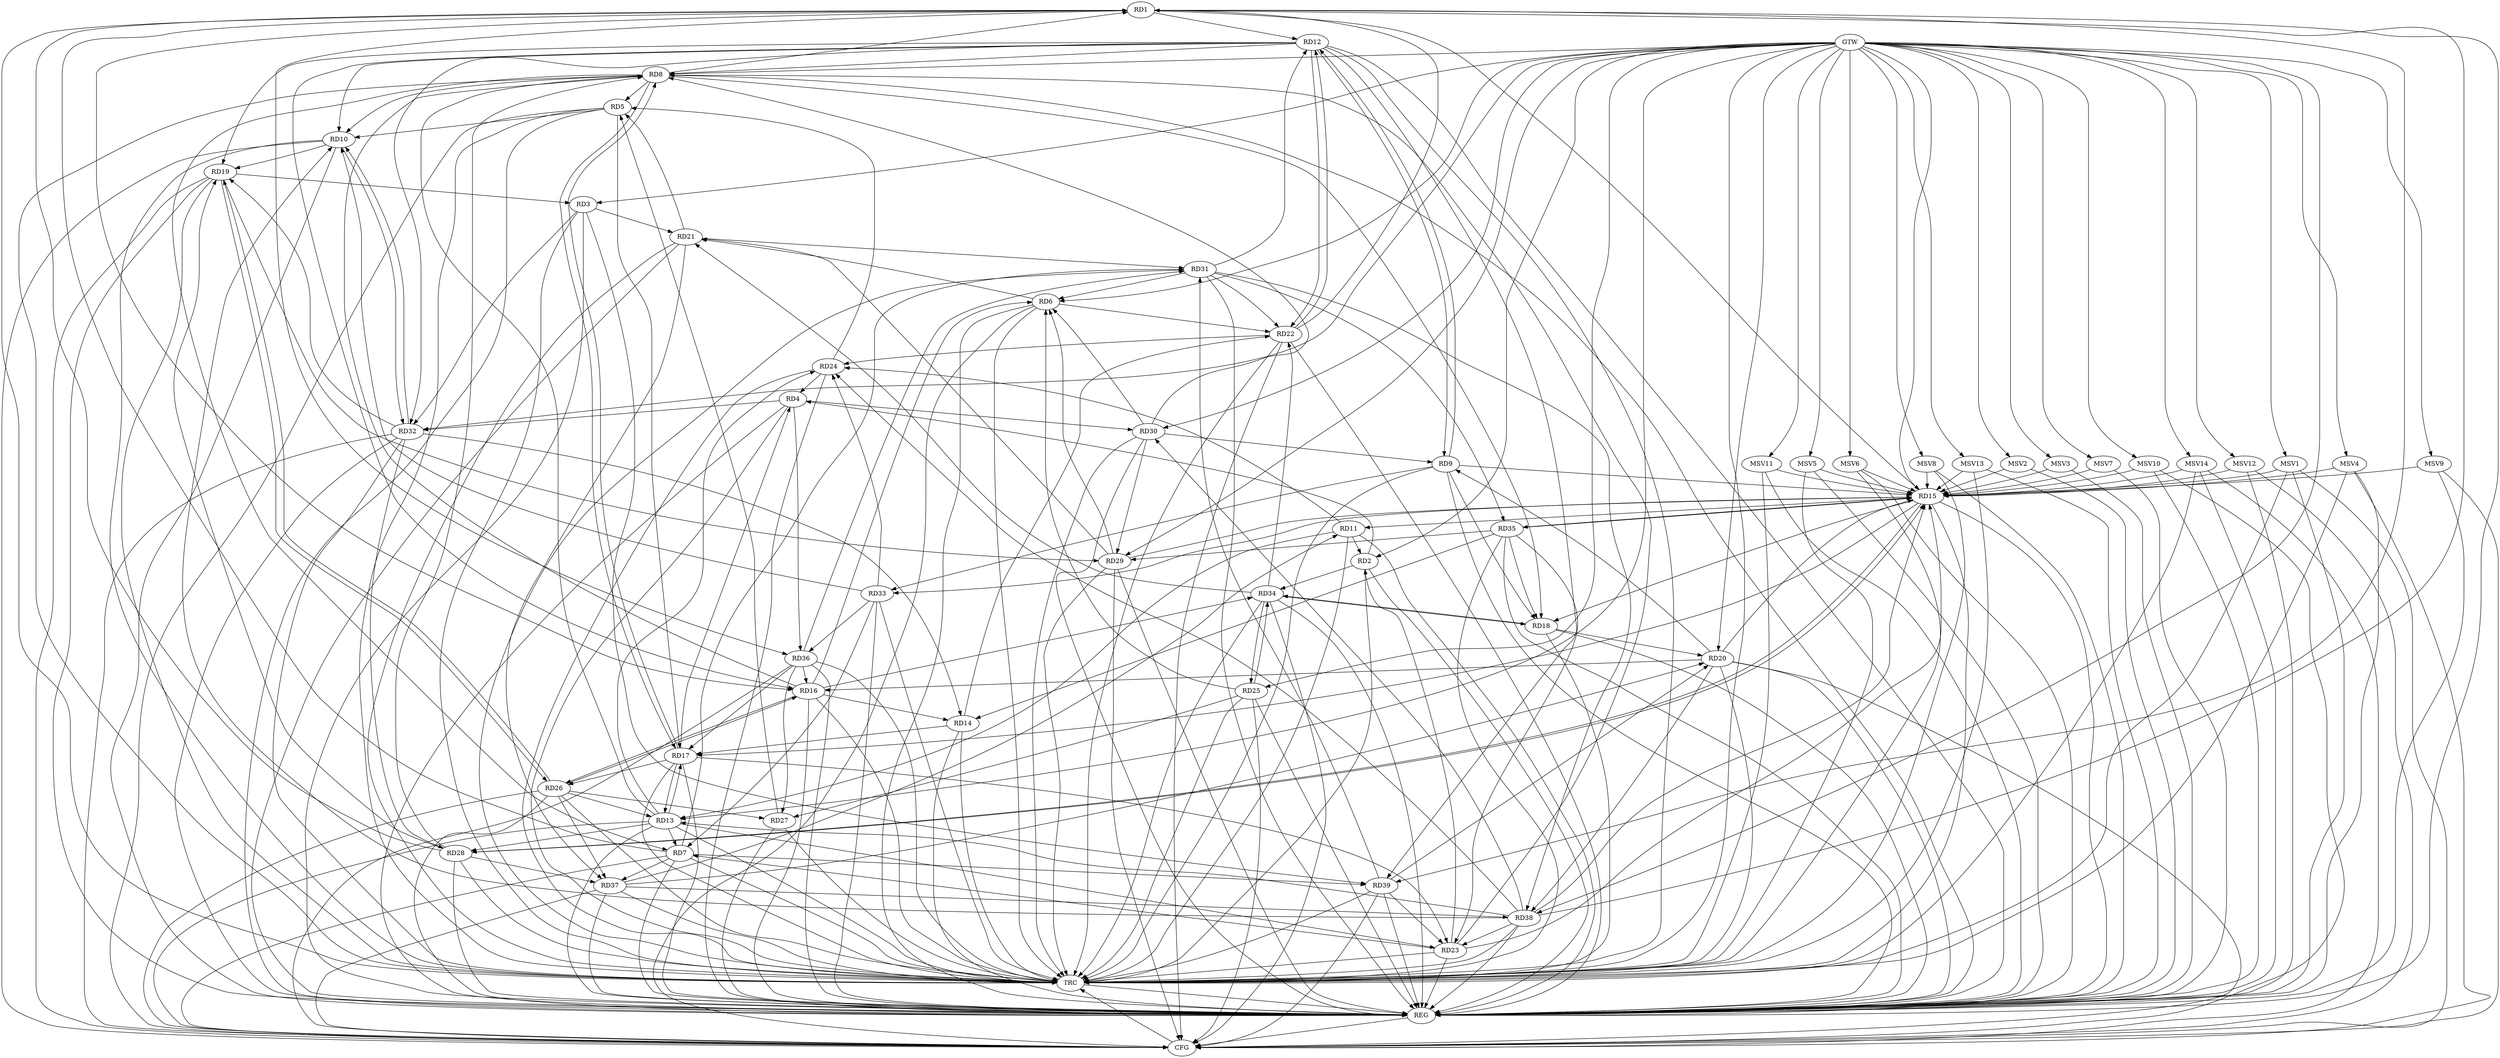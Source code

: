 strict digraph G {
  RD1 [ label="RD1" ];
  RD2 [ label="RD2" ];
  RD3 [ label="RD3" ];
  RD4 [ label="RD4" ];
  RD5 [ label="RD5" ];
  RD6 [ label="RD6" ];
  RD7 [ label="RD7" ];
  RD8 [ label="RD8" ];
  RD9 [ label="RD9" ];
  RD10 [ label="RD10" ];
  RD11 [ label="RD11" ];
  RD12 [ label="RD12" ];
  RD13 [ label="RD13" ];
  RD14 [ label="RD14" ];
  RD15 [ label="RD15" ];
  RD16 [ label="RD16" ];
  RD17 [ label="RD17" ];
  RD18 [ label="RD18" ];
  RD19 [ label="RD19" ];
  RD20 [ label="RD20" ];
  RD21 [ label="RD21" ];
  RD22 [ label="RD22" ];
  RD23 [ label="RD23" ];
  RD24 [ label="RD24" ];
  RD25 [ label="RD25" ];
  RD26 [ label="RD26" ];
  RD27 [ label="RD27" ];
  RD28 [ label="RD28" ];
  RD29 [ label="RD29" ];
  RD30 [ label="RD30" ];
  RD31 [ label="RD31" ];
  RD32 [ label="RD32" ];
  RD33 [ label="RD33" ];
  RD34 [ label="RD34" ];
  RD35 [ label="RD35" ];
  RD36 [ label="RD36" ];
  RD37 [ label="RD37" ];
  RD38 [ label="RD38" ];
  RD39 [ label="RD39" ];
  GTW [ label="GTW" ];
  REG [ label="REG" ];
  CFG [ label="CFG" ];
  TRC [ label="TRC" ];
  MSV1 [ label="MSV1" ];
  MSV2 [ label="MSV2" ];
  MSV3 [ label="MSV3" ];
  MSV4 [ label="MSV4" ];
  MSV5 [ label="MSV5" ];
  MSV6 [ label="MSV6" ];
  MSV7 [ label="MSV7" ];
  MSV8 [ label="MSV8" ];
  MSV9 [ label="MSV9" ];
  MSV10 [ label="MSV10" ];
  MSV11 [ label="MSV11" ];
  MSV12 [ label="MSV12" ];
  MSV13 [ label="MSV13" ];
  MSV14 [ label="MSV14" ];
  RD7 -> RD1;
  RD8 -> RD1;
  RD1 -> RD12;
  RD1 -> RD15;
  RD1 -> RD16;
  RD22 -> RD1;
  RD28 -> RD1;
  RD1 -> RD36;
  RD38 -> RD1;
  RD1 -> RD39;
  RD2 -> RD4;
  RD11 -> RD2;
  RD23 -> RD2;
  RD2 -> RD34;
  RD19 -> RD3;
  RD3 -> RD21;
  RD3 -> RD32;
  RD3 -> RD39;
  RD17 -> RD4;
  RD24 -> RD4;
  RD4 -> RD30;
  RD4 -> RD32;
  RD4 -> RD36;
  RD8 -> RD5;
  RD5 -> RD10;
  RD5 -> RD17;
  RD21 -> RD5;
  RD24 -> RD5;
  RD27 -> RD5;
  RD16 -> RD6;
  RD6 -> RD21;
  RD6 -> RD22;
  RD25 -> RD6;
  RD29 -> RD6;
  RD30 -> RD6;
  RD31 -> RD6;
  RD8 -> RD7;
  RD13 -> RD7;
  RD23 -> RD7;
  RD7 -> RD31;
  RD33 -> RD7;
  RD7 -> RD37;
  RD7 -> RD39;
  RD8 -> RD10;
  RD12 -> RD8;
  RD13 -> RD8;
  RD16 -> RD8;
  RD8 -> RD17;
  RD17 -> RD8;
  RD8 -> RD18;
  RD23 -> RD8;
  RD28 -> RD8;
  RD30 -> RD8;
  RD9 -> RD12;
  RD12 -> RD9;
  RD9 -> RD15;
  RD9 -> RD18;
  RD20 -> RD9;
  RD30 -> RD9;
  RD9 -> RD33;
  RD12 -> RD10;
  RD10 -> RD19;
  RD10 -> RD32;
  RD32 -> RD10;
  RD33 -> RD10;
  RD38 -> RD10;
  RD11 -> RD13;
  RD15 -> RD11;
  RD11 -> RD24;
  RD37 -> RD11;
  RD12 -> RD16;
  RD12 -> RD19;
  RD12 -> RD22;
  RD22 -> RD12;
  RD31 -> RD12;
  RD12 -> RD32;
  RD12 -> RD39;
  RD13 -> RD17;
  RD17 -> RD13;
  RD13 -> RD23;
  RD13 -> RD24;
  RD26 -> RD13;
  RD13 -> RD28;
  RD38 -> RD13;
  RD16 -> RD14;
  RD14 -> RD17;
  RD14 -> RD22;
  RD32 -> RD14;
  RD35 -> RD14;
  RD15 -> RD17;
  RD15 -> RD18;
  RD20 -> RD15;
  RD23 -> RD15;
  RD15 -> RD28;
  RD28 -> RD15;
  RD29 -> RD15;
  RD15 -> RD33;
  RD15 -> RD35;
  RD35 -> RD15;
  RD38 -> RD15;
  RD20 -> RD16;
  RD16 -> RD26;
  RD26 -> RD16;
  RD16 -> RD34;
  RD36 -> RD16;
  RD17 -> RD23;
  RD17 -> RD26;
  RD36 -> RD17;
  RD18 -> RD20;
  RD18 -> RD34;
  RD34 -> RD18;
  RD35 -> RD18;
  RD19 -> RD26;
  RD26 -> RD19;
  RD28 -> RD19;
  RD19 -> RD29;
  RD32 -> RD19;
  RD37 -> RD20;
  RD20 -> RD38;
  RD39 -> RD20;
  RD29 -> RD21;
  RD21 -> RD31;
  RD34 -> RD21;
  RD21 -> RD37;
  RD22 -> RD24;
  RD31 -> RD22;
  RD34 -> RD22;
  RD35 -> RD23;
  RD38 -> RD23;
  RD39 -> RD23;
  RD33 -> RD24;
  RD38 -> RD24;
  RD25 -> RD27;
  RD25 -> RD34;
  RD34 -> RD25;
  RD26 -> RD27;
  RD26 -> RD37;
  RD36 -> RD27;
  RD32 -> RD28;
  RD28 -> RD37;
  RD30 -> RD29;
  RD35 -> RD29;
  RD38 -> RD30;
  RD31 -> RD35;
  RD36 -> RD31;
  RD31 -> RD38;
  RD39 -> RD31;
  RD33 -> RD36;
  RD37 -> RD38;
  GTW -> RD32;
  GTW -> RD13;
  GTW -> RD29;
  GTW -> RD6;
  GTW -> RD25;
  GTW -> RD20;
  GTW -> RD2;
  GTW -> RD3;
  GTW -> RD8;
  GTW -> RD38;
  GTW -> RD30;
  GTW -> RD15;
  RD1 -> REG;
  RD2 -> REG;
  RD3 -> REG;
  RD4 -> REG;
  RD5 -> REG;
  RD6 -> REG;
  RD7 -> REG;
  RD8 -> REG;
  RD9 -> REG;
  RD10 -> REG;
  RD11 -> REG;
  RD12 -> REG;
  RD13 -> REG;
  RD14 -> REG;
  RD15 -> REG;
  RD16 -> REG;
  RD17 -> REG;
  RD18 -> REG;
  RD19 -> REG;
  RD20 -> REG;
  RD21 -> REG;
  RD22 -> REG;
  RD23 -> REG;
  RD24 -> REG;
  RD25 -> REG;
  RD26 -> REG;
  RD27 -> REG;
  RD28 -> REG;
  RD29 -> REG;
  RD30 -> REG;
  RD31 -> REG;
  RD32 -> REG;
  RD33 -> REG;
  RD34 -> REG;
  RD35 -> REG;
  RD36 -> REG;
  RD37 -> REG;
  RD38 -> REG;
  RD39 -> REG;
  RD39 -> CFG;
  RD13 -> CFG;
  RD36 -> CFG;
  RD22 -> CFG;
  RD25 -> CFG;
  RD29 -> CFG;
  RD5 -> CFG;
  RD19 -> CFG;
  RD7 -> CFG;
  RD10 -> CFG;
  RD6 -> CFG;
  RD20 -> CFG;
  RD34 -> CFG;
  RD37 -> CFG;
  RD32 -> CFG;
  RD26 -> CFG;
  REG -> CFG;
  RD1 -> TRC;
  RD2 -> TRC;
  RD3 -> TRC;
  RD4 -> TRC;
  RD5 -> TRC;
  RD6 -> TRC;
  RD7 -> TRC;
  RD8 -> TRC;
  RD9 -> TRC;
  RD10 -> TRC;
  RD11 -> TRC;
  RD12 -> TRC;
  RD13 -> TRC;
  RD14 -> TRC;
  RD15 -> TRC;
  RD16 -> TRC;
  RD17 -> TRC;
  RD18 -> TRC;
  RD19 -> TRC;
  RD20 -> TRC;
  RD21 -> TRC;
  RD22 -> TRC;
  RD23 -> TRC;
  RD24 -> TRC;
  RD25 -> TRC;
  RD26 -> TRC;
  RD27 -> TRC;
  RD28 -> TRC;
  RD29 -> TRC;
  RD30 -> TRC;
  RD31 -> TRC;
  RD32 -> TRC;
  RD33 -> TRC;
  RD34 -> TRC;
  RD35 -> TRC;
  RD36 -> TRC;
  RD37 -> TRC;
  RD38 -> TRC;
  RD39 -> TRC;
  GTW -> TRC;
  CFG -> TRC;
  TRC -> REG;
  MSV1 -> RD15;
  MSV2 -> RD15;
  GTW -> MSV1;
  MSV1 -> REG;
  MSV1 -> TRC;
  MSV1 -> CFG;
  GTW -> MSV2;
  MSV2 -> REG;
  MSV3 -> RD15;
  MSV4 -> RD15;
  MSV5 -> RD15;
  GTW -> MSV3;
  MSV3 -> REG;
  GTW -> MSV4;
  MSV4 -> REG;
  MSV4 -> TRC;
  MSV4 -> CFG;
  GTW -> MSV5;
  MSV5 -> REG;
  MSV5 -> TRC;
  MSV6 -> RD15;
  MSV7 -> RD15;
  MSV8 -> RD15;
  GTW -> MSV6;
  MSV6 -> REG;
  MSV6 -> TRC;
  GTW -> MSV7;
  MSV7 -> REG;
  GTW -> MSV8;
  MSV8 -> REG;
  MSV8 -> TRC;
  MSV9 -> RD15;
  GTW -> MSV9;
  MSV9 -> REG;
  MSV9 -> CFG;
  MSV10 -> RD15;
  GTW -> MSV10;
  MSV10 -> REG;
  MSV10 -> CFG;
  MSV11 -> RD15;
  GTW -> MSV11;
  MSV11 -> REG;
  MSV11 -> TRC;
  MSV12 -> RD15;
  GTW -> MSV12;
  MSV12 -> REG;
  MSV12 -> CFG;
  MSV13 -> RD15;
  GTW -> MSV13;
  MSV13 -> REG;
  MSV13 -> TRC;
  MSV14 -> RD15;
  GTW -> MSV14;
  MSV14 -> REG;
  MSV14 -> TRC;
  MSV14 -> CFG;
}
